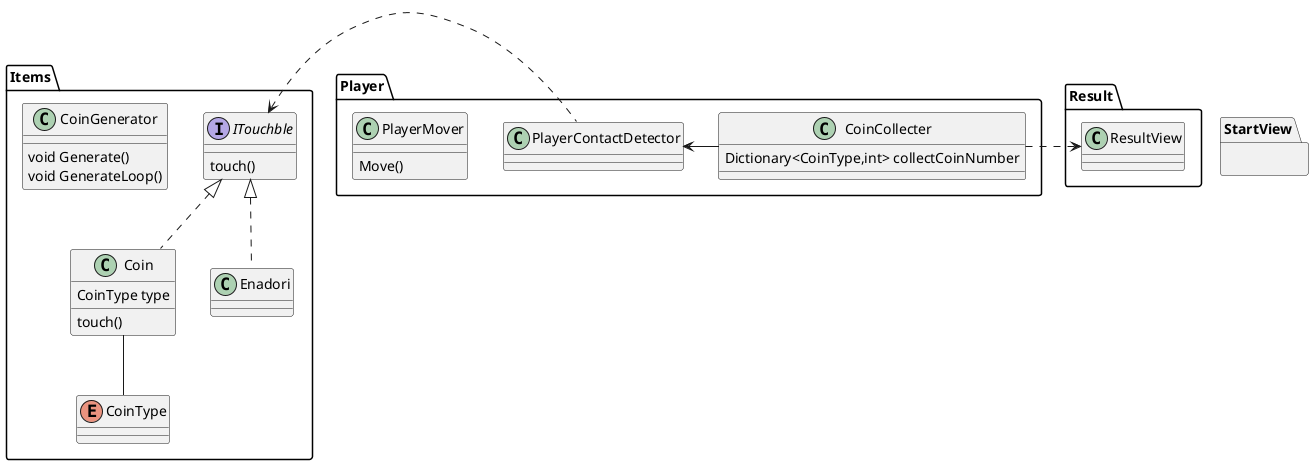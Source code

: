 ﻿@startuml
'https://plantuml.com/class-diagram
namespace Player{
    class CoinCollecter{
        Dictionary<CoinType,int> collectCoinNumber              
    }
    class PlayerMover{
        Move()
    }
    class PlayerContactDetector{}
}

Items.ITouchble <. Player.PlayerContactDetector
Player.PlayerContactDetector <- Player.CoinCollecter

namespace Items{
    Items.ITouchble <|.. Coin
    interface ITouchble{
        touch()
    }
    Coin -- CoinType
    class Coin{
        CoinType type
        touch()   
    }
    class CoinGenerator{
        void Generate()
        void GenerateLoop()
    }
    Items.ITouchble <|.. Enadori
    class Enadori{
    }
    enum CoinType{
    }
}
'リザルト結果
namespace Result{
    ResultView <. Player.CoinCollecter
    class ResultView{   
    }
}

namespace StartView{
    
}

@enduml
